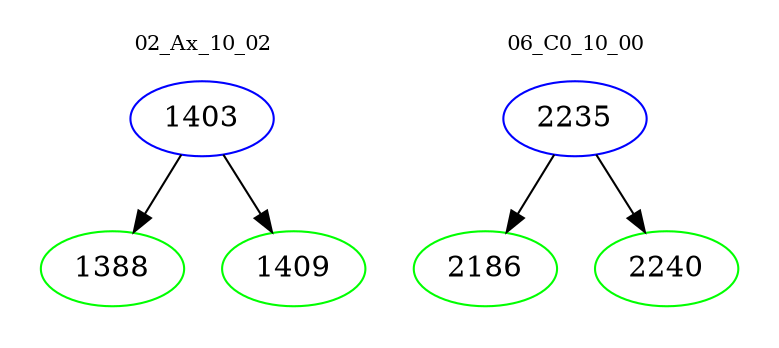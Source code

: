 digraph{
subgraph cluster_0 {
color = white
label = "02_Ax_10_02";
fontsize=10;
T0_1403 [label="1403", color="blue"]
T0_1403 -> T0_1388 [color="black"]
T0_1388 [label="1388", color="green"]
T0_1403 -> T0_1409 [color="black"]
T0_1409 [label="1409", color="green"]
}
subgraph cluster_1 {
color = white
label = "06_C0_10_00";
fontsize=10;
T1_2235 [label="2235", color="blue"]
T1_2235 -> T1_2186 [color="black"]
T1_2186 [label="2186", color="green"]
T1_2235 -> T1_2240 [color="black"]
T1_2240 [label="2240", color="green"]
}
}
